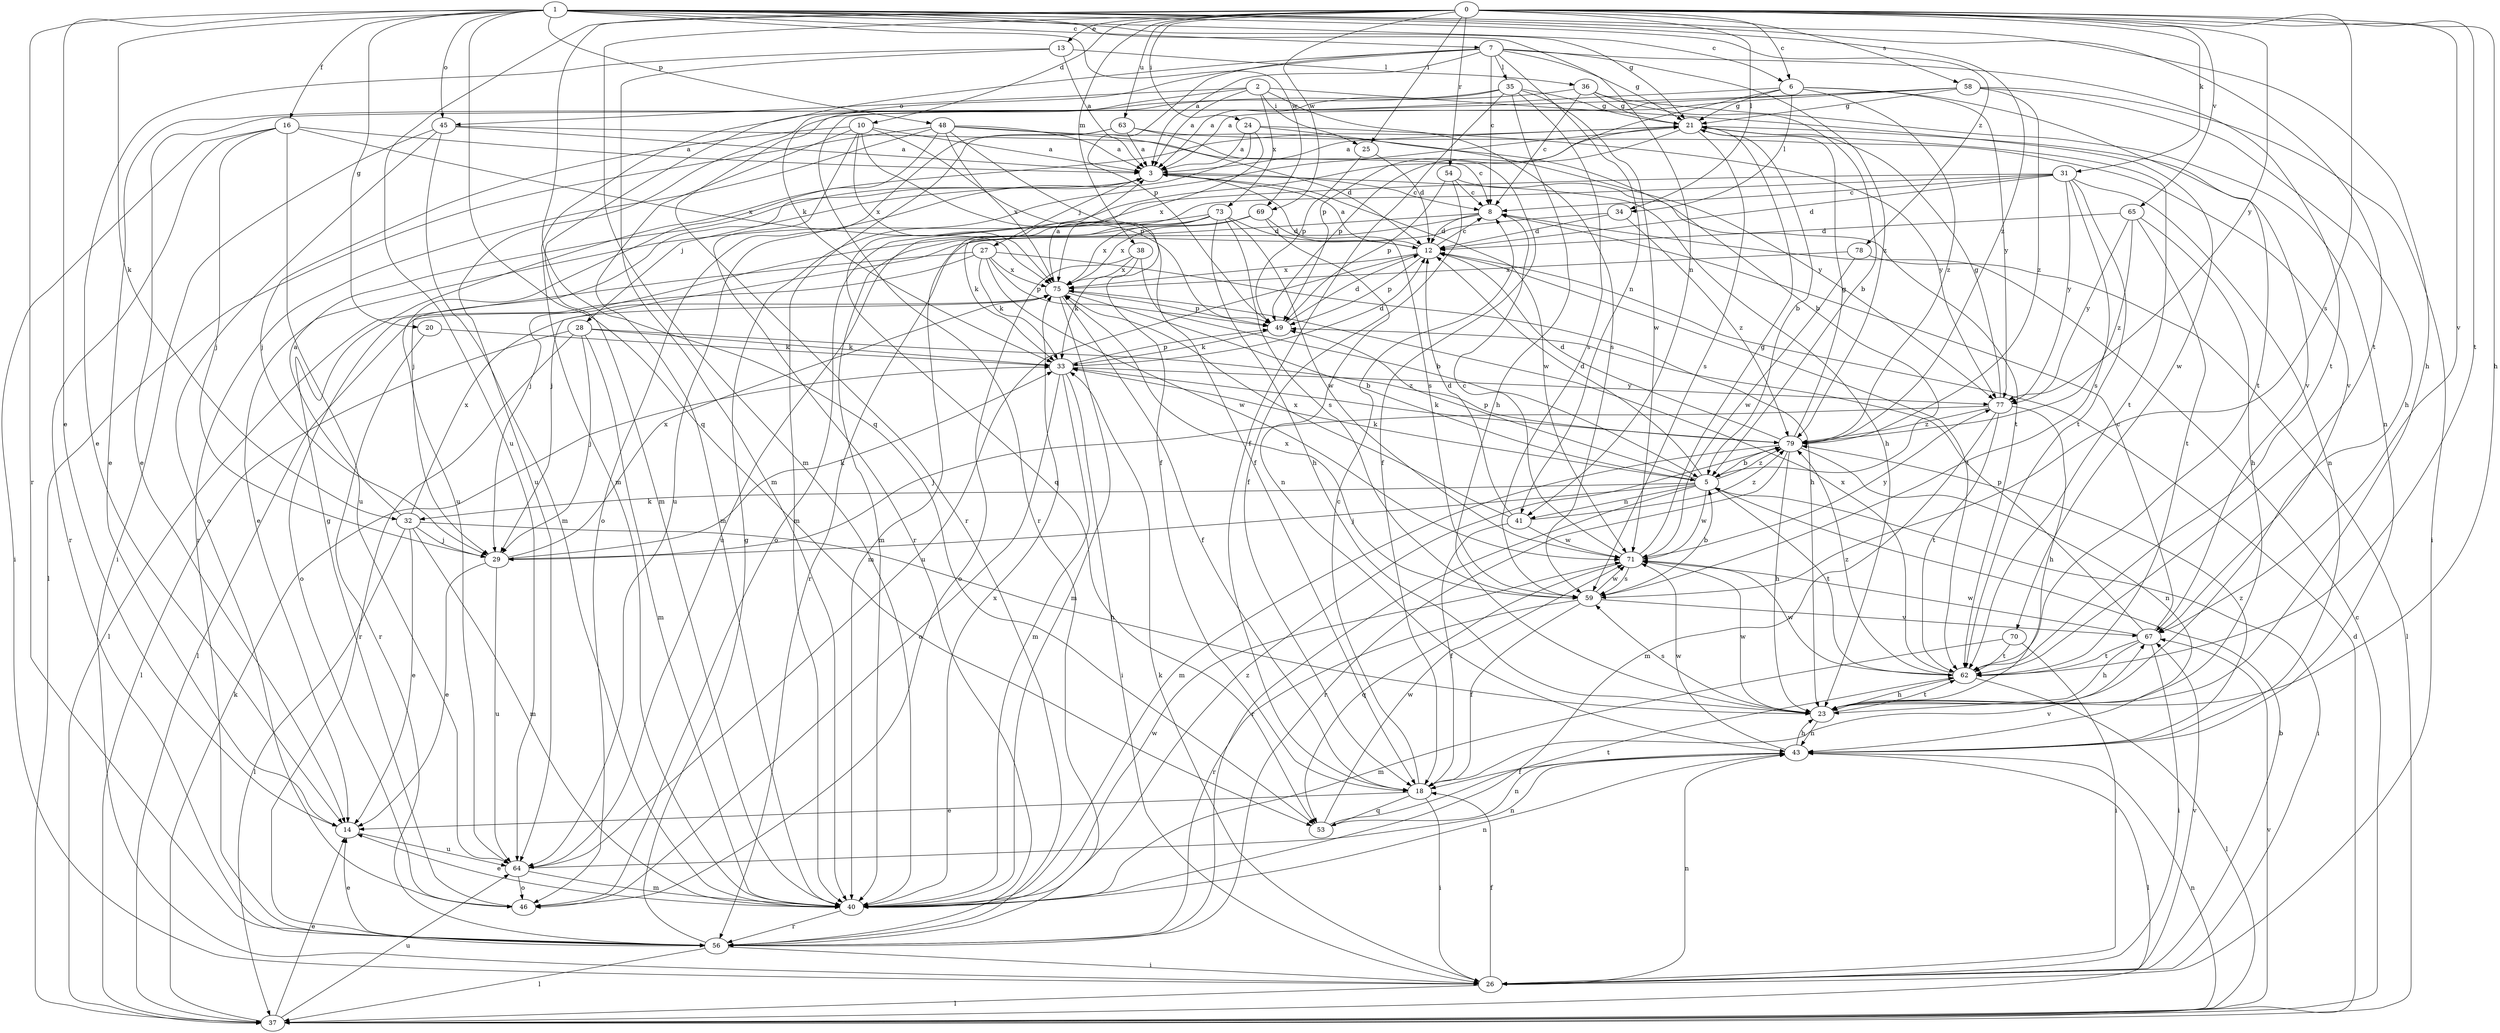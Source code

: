 strict digraph  {
0;
1;
2;
3;
5;
6;
7;
8;
10;
12;
13;
14;
16;
18;
20;
21;
23;
24;
25;
26;
27;
28;
29;
31;
32;
33;
34;
35;
36;
37;
38;
40;
41;
43;
45;
46;
48;
49;
53;
54;
56;
58;
59;
62;
63;
64;
65;
67;
69;
70;
71;
73;
75;
77;
78;
79;
0 -> 6  [label=c];
0 -> 10  [label=d];
0 -> 13  [label=e];
0 -> 23  [label=h];
0 -> 24  [label=i];
0 -> 25  [label=i];
0 -> 31  [label=k];
0 -> 34  [label=l];
0 -> 38  [label=m];
0 -> 40  [label=m];
0 -> 53  [label=q];
0 -> 54  [label=r];
0 -> 58  [label=s];
0 -> 59  [label=s];
0 -> 62  [label=t];
0 -> 63  [label=u];
0 -> 64  [label=u];
0 -> 65  [label=v];
0 -> 67  [label=v];
0 -> 69  [label=w];
0 -> 77  [label=y];
1 -> 6  [label=c];
1 -> 7  [label=c];
1 -> 14  [label=e];
1 -> 16  [label=f];
1 -> 20  [label=g];
1 -> 21  [label=g];
1 -> 23  [label=h];
1 -> 32  [label=k];
1 -> 41  [label=n];
1 -> 45  [label=o];
1 -> 48  [label=p];
1 -> 53  [label=q];
1 -> 56  [label=r];
1 -> 62  [label=t];
1 -> 69  [label=w];
1 -> 78  [label=z];
1 -> 79  [label=z];
2 -> 3  [label=a];
2 -> 25  [label=i];
2 -> 40  [label=m];
2 -> 45  [label=o];
2 -> 59  [label=s];
2 -> 70  [label=w];
2 -> 73  [label=x];
3 -> 8  [label=c];
3 -> 23  [label=h];
3 -> 27  [label=j];
3 -> 28  [label=j];
3 -> 29  [label=j];
3 -> 59  [label=s];
3 -> 71  [label=w];
5 -> 12  [label=d];
5 -> 26  [label=i];
5 -> 29  [label=j];
5 -> 32  [label=k];
5 -> 33  [label=k];
5 -> 41  [label=n];
5 -> 49  [label=p];
5 -> 56  [label=r];
5 -> 62  [label=t];
5 -> 71  [label=w];
5 -> 79  [label=z];
6 -> 21  [label=g];
6 -> 34  [label=l];
6 -> 49  [label=p];
6 -> 56  [label=r];
6 -> 62  [label=t];
6 -> 77  [label=y];
6 -> 79  [label=z];
7 -> 3  [label=a];
7 -> 8  [label=c];
7 -> 21  [label=g];
7 -> 33  [label=k];
7 -> 35  [label=l];
7 -> 40  [label=m];
7 -> 41  [label=n];
7 -> 49  [label=p];
7 -> 62  [label=t];
7 -> 79  [label=z];
8 -> 12  [label=d];
8 -> 29  [label=j];
8 -> 56  [label=r];
10 -> 3  [label=a];
10 -> 18  [label=f];
10 -> 29  [label=j];
10 -> 40  [label=m];
10 -> 49  [label=p];
10 -> 56  [label=r];
10 -> 75  [label=x];
12 -> 3  [label=a];
12 -> 8  [label=c];
12 -> 49  [label=p];
12 -> 62  [label=t];
12 -> 64  [label=u];
12 -> 75  [label=x];
13 -> 3  [label=a];
13 -> 14  [label=e];
13 -> 36  [label=l];
13 -> 40  [label=m];
14 -> 64  [label=u];
16 -> 3  [label=a];
16 -> 26  [label=i];
16 -> 29  [label=j];
16 -> 56  [label=r];
16 -> 64  [label=u];
16 -> 75  [label=x];
18 -> 8  [label=c];
18 -> 14  [label=e];
18 -> 26  [label=i];
18 -> 53  [label=q];
18 -> 67  [label=v];
20 -> 33  [label=k];
20 -> 56  [label=r];
21 -> 3  [label=a];
21 -> 5  [label=b];
21 -> 49  [label=p];
21 -> 53  [label=q];
21 -> 59  [label=s];
21 -> 62  [label=t];
21 -> 67  [label=v];
23 -> 43  [label=n];
23 -> 59  [label=s];
23 -> 62  [label=t];
23 -> 71  [label=w];
24 -> 3  [label=a];
24 -> 5  [label=b];
24 -> 64  [label=u];
24 -> 75  [label=x];
24 -> 77  [label=y];
25 -> 12  [label=d];
25 -> 49  [label=p];
26 -> 5  [label=b];
26 -> 18  [label=f];
26 -> 33  [label=k];
26 -> 37  [label=l];
26 -> 43  [label=n];
26 -> 67  [label=v];
27 -> 23  [label=h];
27 -> 33  [label=k];
27 -> 37  [label=l];
27 -> 46  [label=o];
27 -> 49  [label=p];
27 -> 71  [label=w];
27 -> 75  [label=x];
28 -> 29  [label=j];
28 -> 33  [label=k];
28 -> 37  [label=l];
28 -> 40  [label=m];
28 -> 56  [label=r];
28 -> 79  [label=z];
29 -> 14  [label=e];
29 -> 33  [label=k];
29 -> 64  [label=u];
29 -> 75  [label=x];
31 -> 8  [label=c];
31 -> 12  [label=d];
31 -> 40  [label=m];
31 -> 43  [label=n];
31 -> 46  [label=o];
31 -> 59  [label=s];
31 -> 62  [label=t];
31 -> 77  [label=y];
32 -> 3  [label=a];
32 -> 14  [label=e];
32 -> 23  [label=h];
32 -> 29  [label=j];
32 -> 37  [label=l];
32 -> 40  [label=m];
32 -> 75  [label=x];
33 -> 12  [label=d];
33 -> 26  [label=i];
33 -> 40  [label=m];
33 -> 46  [label=o];
33 -> 49  [label=p];
33 -> 77  [label=y];
34 -> 12  [label=d];
34 -> 29  [label=j];
34 -> 79  [label=z];
35 -> 3  [label=a];
35 -> 14  [label=e];
35 -> 18  [label=f];
35 -> 21  [label=g];
35 -> 23  [label=h];
35 -> 59  [label=s];
35 -> 71  [label=w];
36 -> 5  [label=b];
36 -> 8  [label=c];
36 -> 21  [label=g];
36 -> 43  [label=n];
36 -> 64  [label=u];
37 -> 8  [label=c];
37 -> 12  [label=d];
37 -> 14  [label=e];
37 -> 33  [label=k];
37 -> 43  [label=n];
37 -> 64  [label=u];
37 -> 67  [label=v];
38 -> 5  [label=b];
38 -> 33  [label=k];
38 -> 46  [label=o];
38 -> 75  [label=x];
40 -> 14  [label=e];
40 -> 43  [label=n];
40 -> 56  [label=r];
40 -> 71  [label=w];
40 -> 75  [label=x];
40 -> 79  [label=z];
41 -> 12  [label=d];
41 -> 18  [label=f];
41 -> 71  [label=w];
41 -> 75  [label=x];
41 -> 79  [label=z];
43 -> 18  [label=f];
43 -> 23  [label=h];
43 -> 37  [label=l];
43 -> 71  [label=w];
43 -> 79  [label=z];
45 -> 3  [label=a];
45 -> 8  [label=c];
45 -> 26  [label=i];
45 -> 40  [label=m];
45 -> 46  [label=o];
46 -> 21  [label=g];
48 -> 3  [label=a];
48 -> 12  [label=d];
48 -> 18  [label=f];
48 -> 37  [label=l];
48 -> 56  [label=r];
48 -> 64  [label=u];
48 -> 75  [label=x];
48 -> 77  [label=y];
49 -> 12  [label=d];
49 -> 33  [label=k];
53 -> 43  [label=n];
53 -> 62  [label=t];
53 -> 71  [label=w];
54 -> 8  [label=c];
54 -> 18  [label=f];
54 -> 49  [label=p];
54 -> 62  [label=t];
56 -> 14  [label=e];
56 -> 21  [label=g];
56 -> 26  [label=i];
56 -> 37  [label=l];
58 -> 3  [label=a];
58 -> 14  [label=e];
58 -> 21  [label=g];
58 -> 23  [label=h];
58 -> 26  [label=i];
58 -> 56  [label=r];
58 -> 79  [label=z];
59 -> 5  [label=b];
59 -> 18  [label=f];
59 -> 56  [label=r];
59 -> 67  [label=v];
59 -> 71  [label=w];
59 -> 75  [label=x];
62 -> 23  [label=h];
62 -> 37  [label=l];
62 -> 71  [label=w];
62 -> 75  [label=x];
62 -> 79  [label=z];
63 -> 3  [label=a];
63 -> 18  [label=f];
63 -> 40  [label=m];
63 -> 46  [label=o];
63 -> 67  [label=v];
64 -> 40  [label=m];
64 -> 43  [label=n];
64 -> 46  [label=o];
65 -> 12  [label=d];
65 -> 23  [label=h];
65 -> 62  [label=t];
65 -> 77  [label=y];
65 -> 79  [label=z];
67 -> 8  [label=c];
67 -> 23  [label=h];
67 -> 26  [label=i];
67 -> 49  [label=p];
67 -> 62  [label=t];
67 -> 71  [label=w];
69 -> 12  [label=d];
69 -> 43  [label=n];
69 -> 64  [label=u];
69 -> 75  [label=x];
70 -> 26  [label=i];
70 -> 40  [label=m];
70 -> 62  [label=t];
71 -> 8  [label=c];
71 -> 21  [label=g];
71 -> 53  [label=q];
71 -> 59  [label=s];
71 -> 77  [label=y];
73 -> 12  [label=d];
73 -> 14  [label=e];
73 -> 23  [label=h];
73 -> 33  [label=k];
73 -> 40  [label=m];
73 -> 59  [label=s];
73 -> 71  [label=w];
73 -> 75  [label=x];
75 -> 3  [label=a];
75 -> 5  [label=b];
75 -> 18  [label=f];
75 -> 37  [label=l];
75 -> 40  [label=m];
75 -> 49  [label=p];
77 -> 21  [label=g];
77 -> 23  [label=h];
77 -> 29  [label=j];
77 -> 40  [label=m];
77 -> 62  [label=t];
77 -> 79  [label=z];
78 -> 37  [label=l];
78 -> 71  [label=w];
78 -> 75  [label=x];
79 -> 5  [label=b];
79 -> 12  [label=d];
79 -> 21  [label=g];
79 -> 23  [label=h];
79 -> 33  [label=k];
79 -> 40  [label=m];
79 -> 43  [label=n];
79 -> 56  [label=r];
}
